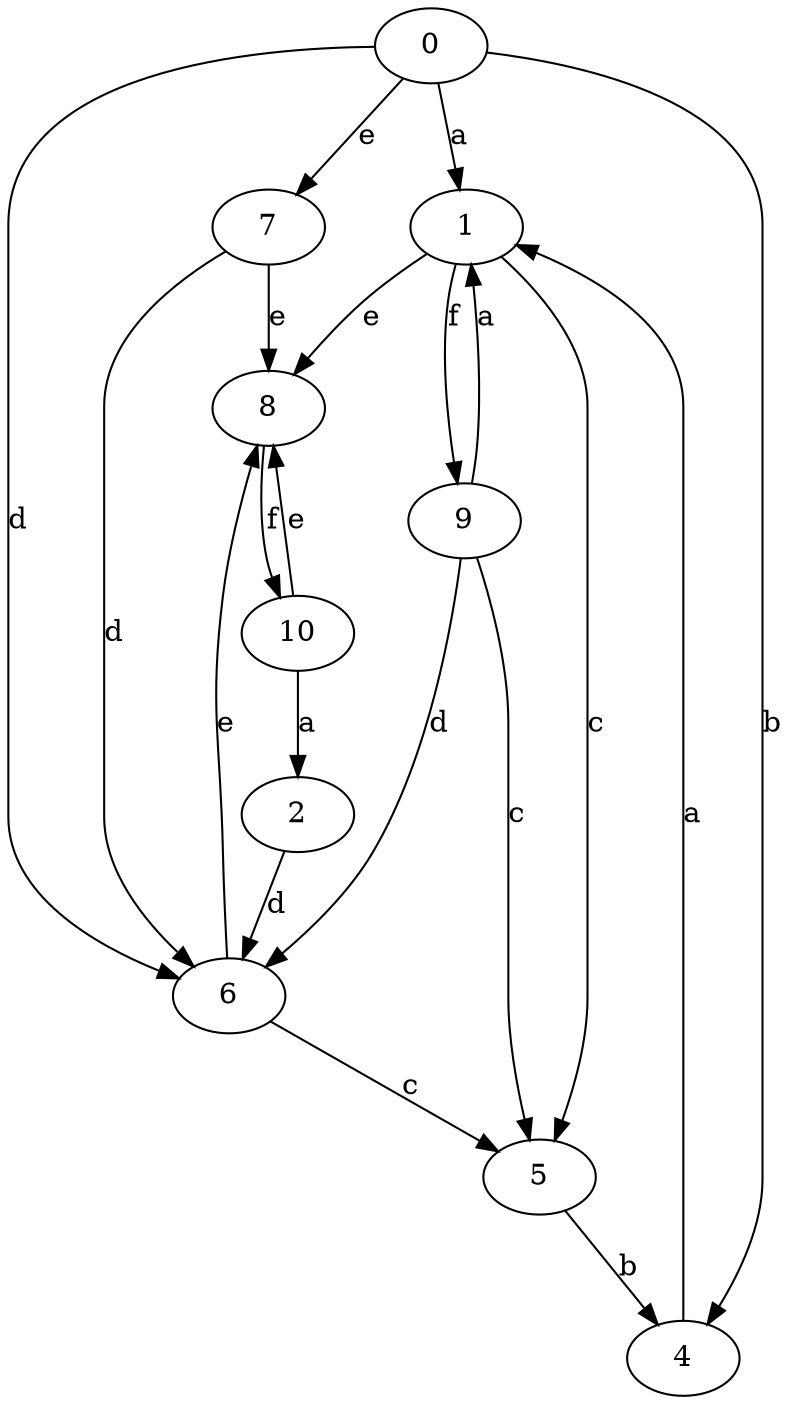 strict digraph  {
1;
2;
4;
5;
6;
7;
8;
9;
0;
10;
1 -> 5  [label=c];
1 -> 8  [label=e];
1 -> 9  [label=f];
2 -> 6  [label=d];
4 -> 1  [label=a];
5 -> 4  [label=b];
6 -> 5  [label=c];
6 -> 8  [label=e];
7 -> 6  [label=d];
7 -> 8  [label=e];
8 -> 10  [label=f];
9 -> 1  [label=a];
9 -> 5  [label=c];
9 -> 6  [label=d];
0 -> 1  [label=a];
0 -> 4  [label=b];
0 -> 6  [label=d];
0 -> 7  [label=e];
10 -> 2  [label=a];
10 -> 8  [label=e];
}
